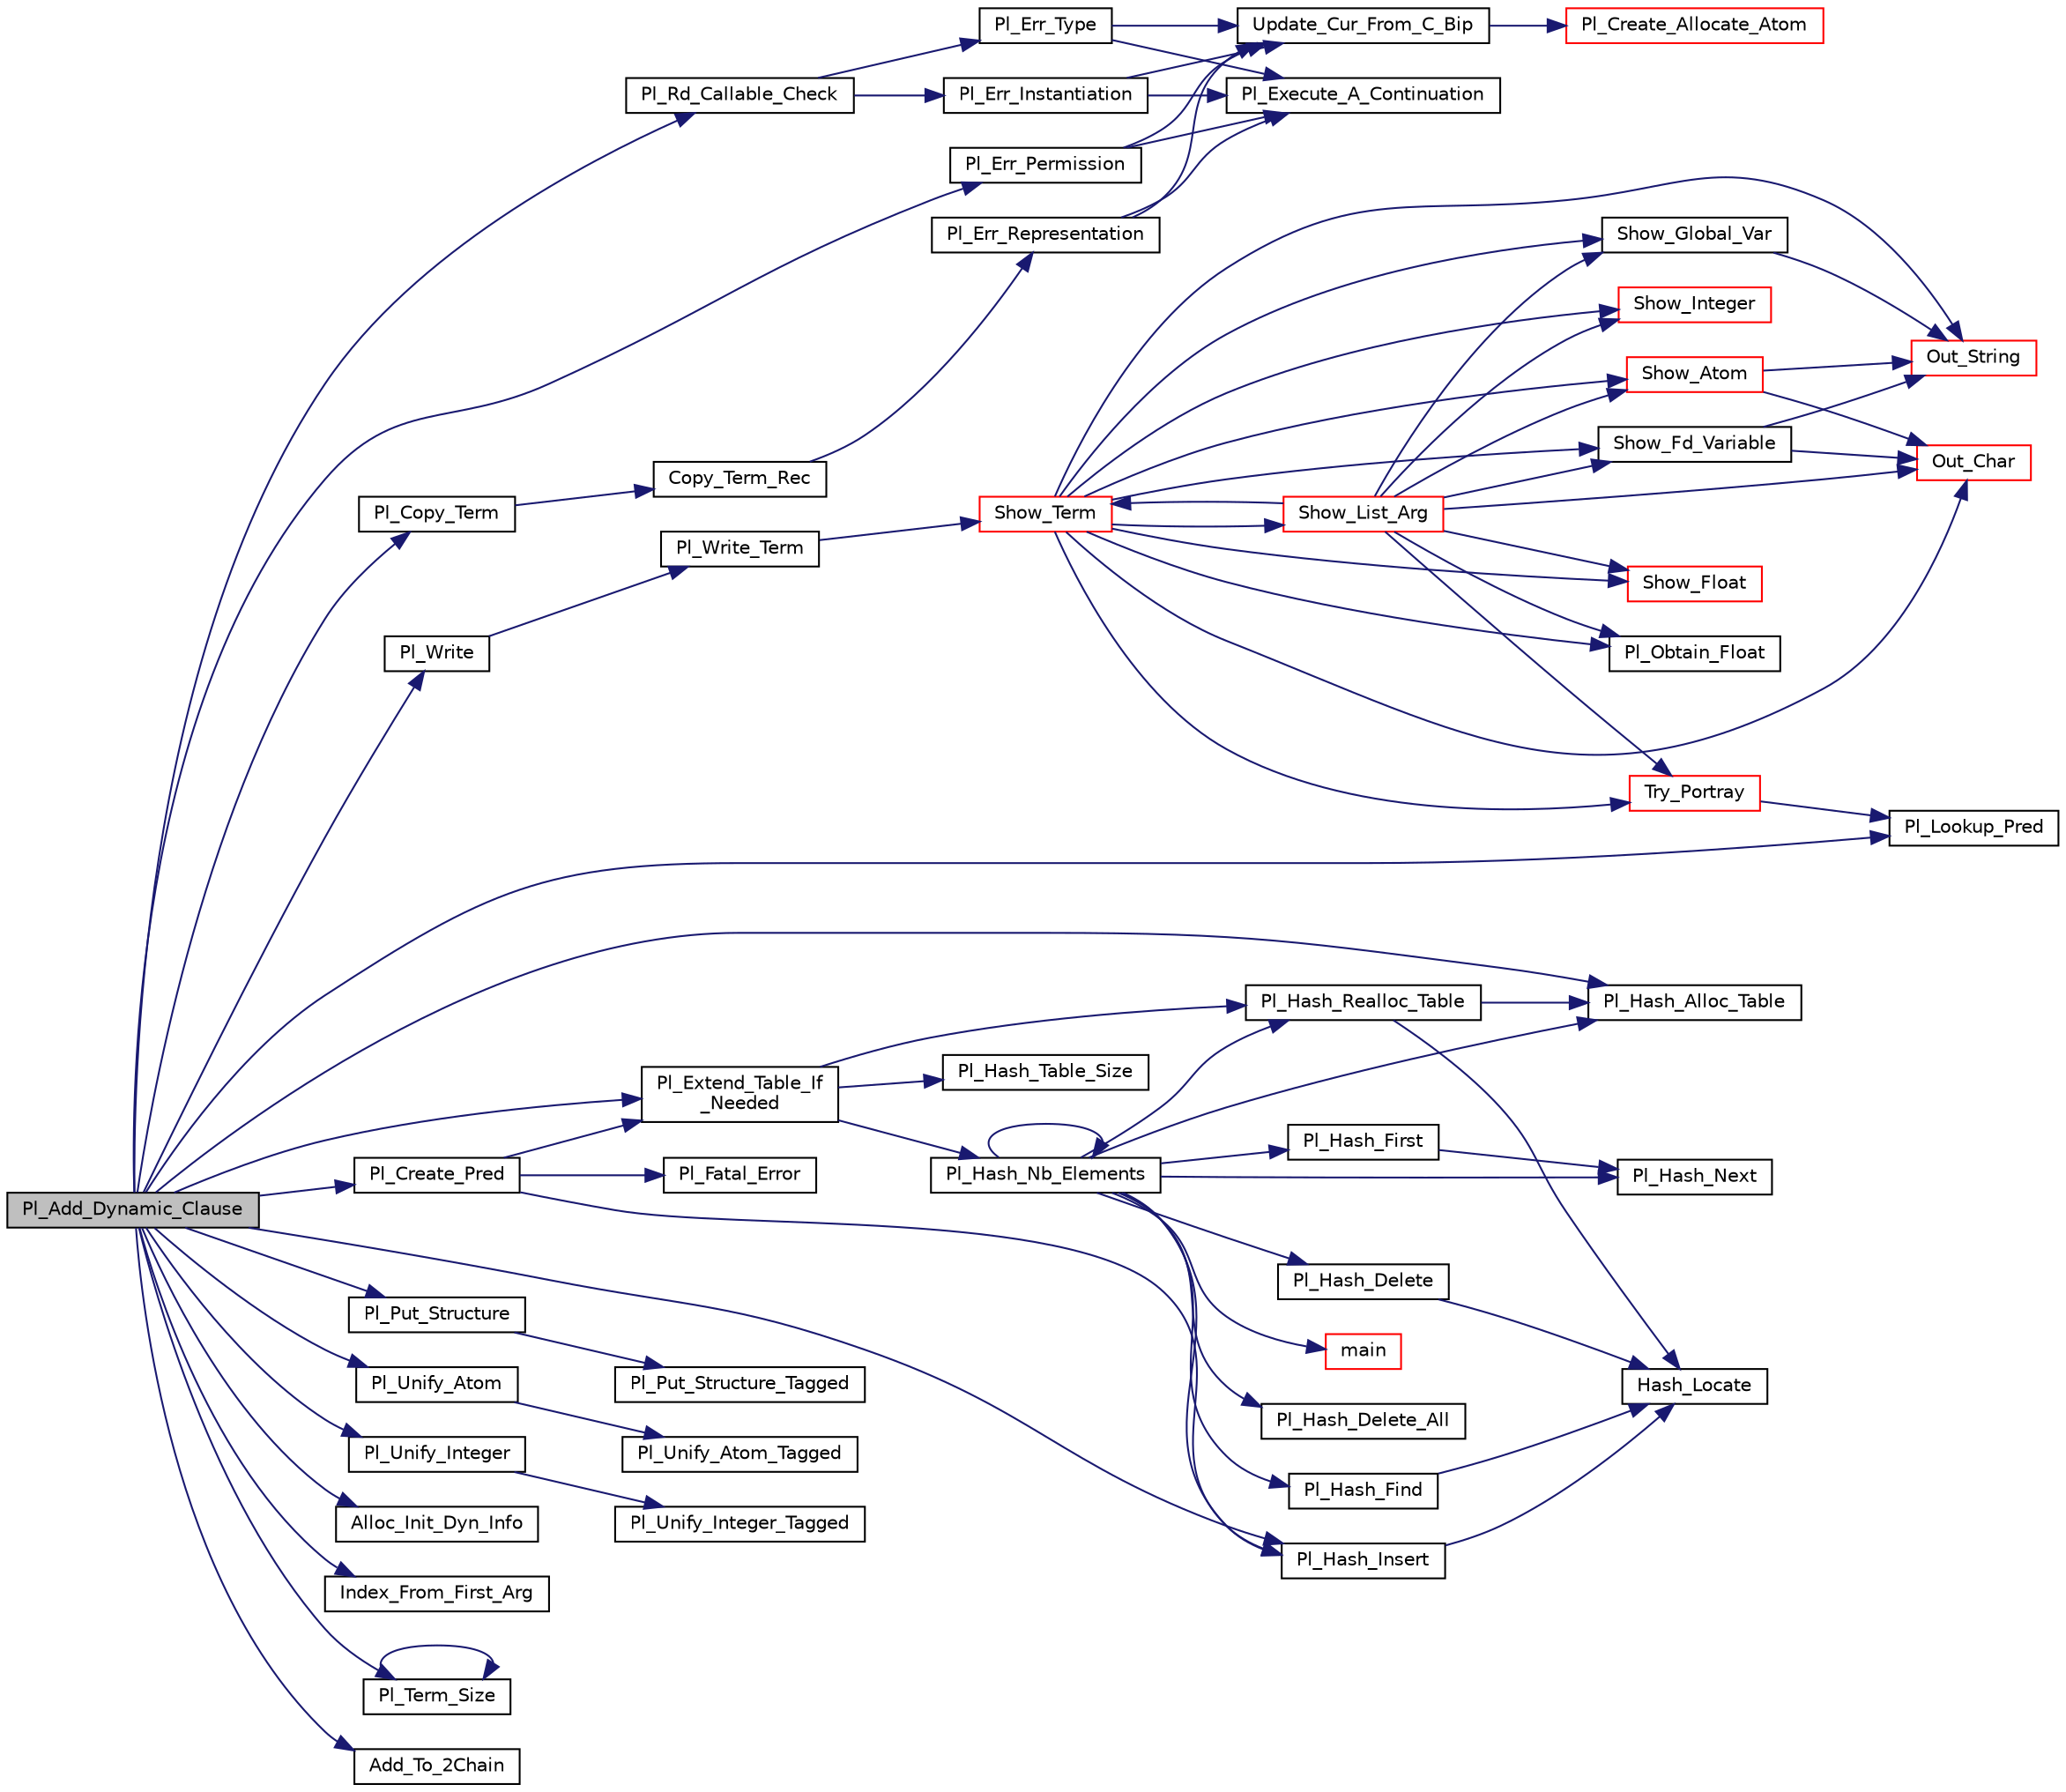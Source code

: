 digraph "Pl_Add_Dynamic_Clause"
{
  edge [fontname="Helvetica",fontsize="10",labelfontname="Helvetica",labelfontsize="10"];
  node [fontname="Helvetica",fontsize="10",shape=record];
  rankdir="LR";
  Node1 [label="Pl_Add_Dynamic_Clause",height=0.2,width=0.4,color="black", fillcolor="grey75", style="filled", fontcolor="black"];
  Node1 -> Node2 [color="midnightblue",fontsize="10",style="solid",fontname="Helvetica"];
  Node2 [label="Pl_Rd_Callable_Check",height=0.2,width=0.4,color="black", fillcolor="white", style="filled",URL="$c__supp_8c.html#a3c498e5d4df7e7f9c014131a40f63d22"];
  Node2 -> Node3 [color="midnightblue",fontsize="10",style="solid",fontname="Helvetica"];
  Node3 [label="Pl_Err_Instantiation",height=0.2,width=0.4,color="black", fillcolor="white", style="filled",URL="$error__supp_8c.html#a17057fc5577da70316e8f62fca4743f7"];
  Node3 -> Node4 [color="midnightblue",fontsize="10",style="solid",fontname="Helvetica"];
  Node4 [label="Update_Cur_From_C_Bip",height=0.2,width=0.4,color="black", fillcolor="white", style="filled",URL="$error__supp_8c.html#aef1341aeb3ceb943d8e9d7d6f77b0582"];
  Node4 -> Node5 [color="midnightblue",fontsize="10",style="solid",fontname="Helvetica"];
  Node5 [label="Pl_Create_Allocate_Atom",height=0.2,width=0.4,color="red", fillcolor="white", style="filled",URL="$atom_8c.html#a76a3983dda97458000ed903b9bc94f6c"];
  Node3 -> Node6 [color="midnightblue",fontsize="10",style="solid",fontname="Helvetica"];
  Node6 [label="Pl_Execute_A_Continuation",height=0.2,width=0.4,color="black", fillcolor="white", style="filled",URL="$engine_8c.html#ae0fcb6df66410fd57c52a0ba16527642"];
  Node2 -> Node7 [color="midnightblue",fontsize="10",style="solid",fontname="Helvetica"];
  Node7 [label="Pl_Err_Type",height=0.2,width=0.4,color="black", fillcolor="white", style="filled",URL="$error__supp_8c.html#a88375a38b23326055e59e455c25f982e"];
  Node7 -> Node4 [color="midnightblue",fontsize="10",style="solid",fontname="Helvetica"];
  Node7 -> Node6 [color="midnightblue",fontsize="10",style="solid",fontname="Helvetica"];
  Node1 -> Node8 [color="midnightblue",fontsize="10",style="solid",fontname="Helvetica"];
  Node8 [label="Pl_Write",height=0.2,width=0.4,color="black", fillcolor="white", style="filled",URL="$write__supp_8c.html#ace6cd4598aa03b6d68257ad0a320085d"];
  Node8 -> Node9 [color="midnightblue",fontsize="10",style="solid",fontname="Helvetica"];
  Node9 [label="Pl_Write_Term",height=0.2,width=0.4,color="black", fillcolor="white", style="filled",URL="$write__supp_8c.html#a1665efcf8ccd82af7a057fe0c39b87fc"];
  Node9 -> Node10 [color="midnightblue",fontsize="10",style="solid",fontname="Helvetica"];
  Node10 [label="Show_Term",height=0.2,width=0.4,color="red", fillcolor="white", style="filled",URL="$write__supp_8c.html#a3bf50747586d61c7ad0cb5b3f661303c"];
  Node10 -> Node11 [color="midnightblue",fontsize="10",style="solid",fontname="Helvetica"];
  Node11 [label="Show_Atom",height=0.2,width=0.4,color="red", fillcolor="white", style="filled",URL="$write__supp_8c.html#ab9528524a1da895e0a90a3cff8fc8034"];
  Node11 -> Node12 [color="midnightblue",fontsize="10",style="solid",fontname="Helvetica"];
  Node12 [label="Out_Char",height=0.2,width=0.4,color="red", fillcolor="white", style="filled",URL="$write__supp_8c.html#a0716e3969018be737068cbe8bb31c568"];
  Node11 -> Node13 [color="midnightblue",fontsize="10",style="solid",fontname="Helvetica"];
  Node13 [label="Out_String",height=0.2,width=0.4,color="red", fillcolor="white", style="filled",URL="$write__supp_8c.html#acc0f38c1b4b543509fa3dc2161a754d5"];
  Node10 -> Node14 [color="midnightblue",fontsize="10",style="solid",fontname="Helvetica"];
  Node14 [label="Try_Portray",height=0.2,width=0.4,color="red", fillcolor="white", style="filled",URL="$write__supp_8c.html#a6187d629a477d9d5e0315251075d4af1"];
  Node14 -> Node15 [color="midnightblue",fontsize="10",style="solid",fontname="Helvetica"];
  Node15 [label="Pl_Lookup_Pred",height=0.2,width=0.4,color="black", fillcolor="white", style="filled",URL="$pred_8c.html#aa8ebf08b93ec7e4bde2c544c70ba4c39"];
  Node10 -> Node16 [color="midnightblue",fontsize="10",style="solid",fontname="Helvetica"];
  Node16 [label="Show_Global_Var",height=0.2,width=0.4,color="black", fillcolor="white", style="filled",URL="$write__supp_8c.html#ac48377a9d64f9753ed969df040cc3d35"];
  Node16 -> Node13 [color="midnightblue",fontsize="10",style="solid",fontname="Helvetica"];
  Node10 -> Node17 [color="midnightblue",fontsize="10",style="solid",fontname="Helvetica"];
  Node17 [label="Show_Fd_Variable",height=0.2,width=0.4,color="black", fillcolor="white", style="filled",URL="$write__supp_8c.html#aa4bd3724ca8f20102308c707395e0334"];
  Node17 -> Node13 [color="midnightblue",fontsize="10",style="solid",fontname="Helvetica"];
  Node17 -> Node12 [color="midnightblue",fontsize="10",style="solid",fontname="Helvetica"];
  Node10 -> Node18 [color="midnightblue",fontsize="10",style="solid",fontname="Helvetica"];
  Node18 [label="Show_Integer",height=0.2,width=0.4,color="red", fillcolor="white", style="filled",URL="$write__supp_8c.html#acf4a5c3b7e3e9ca93a7746ce2b6ed148"];
  Node10 -> Node19 [color="midnightblue",fontsize="10",style="solid",fontname="Helvetica"];
  Node19 [label="Show_Float",height=0.2,width=0.4,color="red", fillcolor="white", style="filled",URL="$write__supp_8c.html#a481418dab2dbb815a7d7f82e65ce2d4f"];
  Node10 -> Node20 [color="midnightblue",fontsize="10",style="solid",fontname="Helvetica"];
  Node20 [label="Pl_Obtain_Float",height=0.2,width=0.4,color="black", fillcolor="white", style="filled",URL="$wam__inst_8c.html#abe61f0e18fbf38ab873ac2754c9498ce"];
  Node10 -> Node13 [color="midnightblue",fontsize="10",style="solid",fontname="Helvetica"];
  Node10 -> Node12 [color="midnightblue",fontsize="10",style="solid",fontname="Helvetica"];
  Node10 -> Node21 [color="midnightblue",fontsize="10",style="solid",fontname="Helvetica"];
  Node21 [label="Show_List_Arg",height=0.2,width=0.4,color="red", fillcolor="white", style="filled",URL="$write__supp_8c.html#a6edee9acb531f74d73c3f0799cefe7ba"];
  Node21 -> Node10 [color="midnightblue",fontsize="10",style="solid",fontname="Helvetica"];
  Node21 -> Node16 [color="midnightblue",fontsize="10",style="solid",fontname="Helvetica"];
  Node21 -> Node14 [color="midnightblue",fontsize="10",style="solid",fontname="Helvetica"];
  Node21 -> Node11 [color="midnightblue",fontsize="10",style="solid",fontname="Helvetica"];
  Node21 -> Node17 [color="midnightblue",fontsize="10",style="solid",fontname="Helvetica"];
  Node21 -> Node18 [color="midnightblue",fontsize="10",style="solid",fontname="Helvetica"];
  Node21 -> Node19 [color="midnightblue",fontsize="10",style="solid",fontname="Helvetica"];
  Node21 -> Node20 [color="midnightblue",fontsize="10",style="solid",fontname="Helvetica"];
  Node21 -> Node12 [color="midnightblue",fontsize="10",style="solid",fontname="Helvetica"];
  Node1 -> Node15 [color="midnightblue",fontsize="10",style="solid",fontname="Helvetica"];
  Node1 -> Node22 [color="midnightblue",fontsize="10",style="solid",fontname="Helvetica"];
  Node22 [label="Pl_Create_Pred",height=0.2,width=0.4,color="black", fillcolor="white", style="filled",URL="$pred_8c.html#a43f9afc5dcfc6f9c1f8205024c2be46a"];
  Node22 -> Node23 [color="midnightblue",fontsize="10",style="solid",fontname="Helvetica"];
  Node23 [label="Pl_Extend_Table_If\l_Needed",height=0.2,width=0.4,color="black", fillcolor="white", style="filled",URL="$misc_8c.html#a623a56eb127eb18ff99bc4737ebc100b"];
  Node23 -> Node24 [color="midnightblue",fontsize="10",style="solid",fontname="Helvetica"];
  Node24 [label="Pl_Hash_Table_Size",height=0.2,width=0.4,color="black", fillcolor="white", style="filled",URL="$hash_8c.html#a45b42ea1dd409db6c47fcffdfd91f7dd"];
  Node23 -> Node25 [color="midnightblue",fontsize="10",style="solid",fontname="Helvetica"];
  Node25 [label="Pl_Hash_Nb_Elements",height=0.2,width=0.4,color="black", fillcolor="white", style="filled",URL="$hash_8c.html#a8c963a8a2962687a4f80a908981d3b9a"];
  Node25 -> Node26 [color="midnightblue",fontsize="10",style="solid",fontname="Helvetica"];
  Node26 [label="main",height=0.2,width=0.4,color="red", fillcolor="white", style="filled",URL="$cpp__headers_8c.html#a0ddf1224851353fc92bfbff6f499fa97"];
  Node25 -> Node27 [color="midnightblue",fontsize="10",style="solid",fontname="Helvetica"];
  Node27 [label="Pl_Hash_Alloc_Table",height=0.2,width=0.4,color="black", fillcolor="white", style="filled",URL="$hash_8c.html#aa2aa8948c25312cf1e00f3481ee782ee"];
  Node25 -> Node28 [color="midnightblue",fontsize="10",style="solid",fontname="Helvetica"];
  Node28 [label="Pl_Hash_Insert",height=0.2,width=0.4,color="black", fillcolor="white", style="filled",URL="$hash_8c.html#a4bd4cb026be9bb68e99fb14a6af20962"];
  Node28 -> Node29 [color="midnightblue",fontsize="10",style="solid",fontname="Helvetica"];
  Node29 [label="Hash_Locate",height=0.2,width=0.4,color="black", fillcolor="white", style="filled",URL="$hash_8c.html#a12948099c13cb849ed3575849492ac33"];
  Node25 -> Node30 [color="midnightblue",fontsize="10",style="solid",fontname="Helvetica"];
  Node30 [label="Pl_Hash_Find",height=0.2,width=0.4,color="black", fillcolor="white", style="filled",URL="$hash_8c.html#aec674b585bde3301a8a850dd742cc243"];
  Node30 -> Node29 [color="midnightblue",fontsize="10",style="solid",fontname="Helvetica"];
  Node25 -> Node31 [color="midnightblue",fontsize="10",style="solid",fontname="Helvetica"];
  Node31 [label="Pl_Hash_Delete",height=0.2,width=0.4,color="black", fillcolor="white", style="filled",URL="$hash_8c.html#aba073a491f0937450a3681a01f6d07a7"];
  Node31 -> Node29 [color="midnightblue",fontsize="10",style="solid",fontname="Helvetica"];
  Node25 -> Node32 [color="midnightblue",fontsize="10",style="solid",fontname="Helvetica"];
  Node32 [label="Pl_Hash_Delete_All",height=0.2,width=0.4,color="black", fillcolor="white", style="filled",URL="$hash_8c.html#adfc76689371b526e677e1209382df2c9"];
  Node25 -> Node33 [color="midnightblue",fontsize="10",style="solid",fontname="Helvetica"];
  Node33 [label="Pl_Hash_First",height=0.2,width=0.4,color="black", fillcolor="white", style="filled",URL="$hash_8c.html#a46cf8c018eb50003019707368304f1af"];
  Node33 -> Node34 [color="midnightblue",fontsize="10",style="solid",fontname="Helvetica"];
  Node34 [label="Pl_Hash_Next",height=0.2,width=0.4,color="black", fillcolor="white", style="filled",URL="$hash_8c.html#adeeceb6b4217091511912cadfb332a06"];
  Node25 -> Node34 [color="midnightblue",fontsize="10",style="solid",fontname="Helvetica"];
  Node25 -> Node25 [color="midnightblue",fontsize="10",style="solid",fontname="Helvetica"];
  Node25 -> Node35 [color="midnightblue",fontsize="10",style="solid",fontname="Helvetica"];
  Node35 [label="Pl_Hash_Realloc_Table",height=0.2,width=0.4,color="black", fillcolor="white", style="filled",URL="$hash_8c.html#a086befd3e5d6b35e1b44bfec753f78c9"];
  Node35 -> Node27 [color="midnightblue",fontsize="10",style="solid",fontname="Helvetica"];
  Node35 -> Node29 [color="midnightblue",fontsize="10",style="solid",fontname="Helvetica"];
  Node23 -> Node35 [color="midnightblue",fontsize="10",style="solid",fontname="Helvetica"];
  Node22 -> Node28 [color="midnightblue",fontsize="10",style="solid",fontname="Helvetica"];
  Node22 -> Node36 [color="midnightblue",fontsize="10",style="solid",fontname="Helvetica"];
  Node36 [label="Pl_Fatal_Error",height=0.2,width=0.4,color="black", fillcolor="white", style="filled",URL="$misc_8c.html#a190fea7904d7245d4fdc5e9404a07907"];
  Node1 -> Node37 [color="midnightblue",fontsize="10",style="solid",fontname="Helvetica"];
  Node37 [label="Pl_Put_Structure",height=0.2,width=0.4,color="black", fillcolor="white", style="filled",URL="$wam__inst_8c.html#aa32a139dbb5d14b79b3655b5ad06502e"];
  Node37 -> Node38 [color="midnightblue",fontsize="10",style="solid",fontname="Helvetica"];
  Node38 [label="Pl_Put_Structure_Tagged",height=0.2,width=0.4,color="black", fillcolor="white", style="filled",URL="$wam__inst_8c.html#a0979a8e2cad3f397d84bfea3ee5dfb0c"];
  Node1 -> Node39 [color="midnightblue",fontsize="10",style="solid",fontname="Helvetica"];
  Node39 [label="Pl_Unify_Atom",height=0.2,width=0.4,color="black", fillcolor="white", style="filled",URL="$wam__inst_8c.html#a9d87a5b4acfffab877517842b1fa4055"];
  Node39 -> Node40 [color="midnightblue",fontsize="10",style="solid",fontname="Helvetica"];
  Node40 [label="Pl_Unify_Atom_Tagged",height=0.2,width=0.4,color="black", fillcolor="white", style="filled",URL="$wam__inst_8c.html#a656e0931247533aa8d30c3e0398513fe"];
  Node1 -> Node41 [color="midnightblue",fontsize="10",style="solid",fontname="Helvetica"];
  Node41 [label="Pl_Unify_Integer",height=0.2,width=0.4,color="black", fillcolor="white", style="filled",URL="$wam__inst_8c.html#a6ec65d8b59b5c6b865ad0e4f1b23b73e"];
  Node41 -> Node42 [color="midnightblue",fontsize="10",style="solid",fontname="Helvetica"];
  Node42 [label="Pl_Unify_Integer_Tagged",height=0.2,width=0.4,color="black", fillcolor="white", style="filled",URL="$wam__inst_8c.html#a3be80b778e2bf523f0d512323c9f3125"];
  Node1 -> Node43 [color="midnightblue",fontsize="10",style="solid",fontname="Helvetica"];
  Node43 [label="Pl_Err_Permission",height=0.2,width=0.4,color="black", fillcolor="white", style="filled",URL="$error__supp_8c.html#aaabb1cf3d95cae6233891669b077ab2c"];
  Node43 -> Node4 [color="midnightblue",fontsize="10",style="solid",fontname="Helvetica"];
  Node43 -> Node6 [color="midnightblue",fontsize="10",style="solid",fontname="Helvetica"];
  Node1 -> Node44 [color="midnightblue",fontsize="10",style="solid",fontname="Helvetica"];
  Node44 [label="Alloc_Init_Dyn_Info",height=0.2,width=0.4,color="black", fillcolor="white", style="filled",URL="$dynam__supp_8c.html#acc90aa813dec0f291c7d908070f210a6"];
  Node1 -> Node45 [color="midnightblue",fontsize="10",style="solid",fontname="Helvetica"];
  Node45 [label="Index_From_First_Arg",height=0.2,width=0.4,color="black", fillcolor="white", style="filled",URL="$dynam__supp_8c.html#a1fe591a9dfadbabfcd8572598baebf18"];
  Node1 -> Node46 [color="midnightblue",fontsize="10",style="solid",fontname="Helvetica"];
  Node46 [label="Pl_Term_Size",height=0.2,width=0.4,color="black", fillcolor="white", style="filled",URL="$term__supp_8c.html#ae70785863b266cb99b12cf7d3f8bef3c"];
  Node46 -> Node46 [color="midnightblue",fontsize="10",style="solid",fontname="Helvetica"];
  Node1 -> Node47 [color="midnightblue",fontsize="10",style="solid",fontname="Helvetica"];
  Node47 [label="Add_To_2Chain",height=0.2,width=0.4,color="black", fillcolor="white", style="filled",URL="$dynam__supp_8c.html#a66d1570f9aa543b43faa4c696fe04729"];
  Node1 -> Node48 [color="midnightblue",fontsize="10",style="solid",fontname="Helvetica"];
  Node48 [label="Pl_Copy_Term",height=0.2,width=0.4,color="black", fillcolor="white", style="filled",URL="$term__supp_8c.html#a2e23bd69c7ef95fb9d0dd77b7fe4ee6a"];
  Node48 -> Node49 [color="midnightblue",fontsize="10",style="solid",fontname="Helvetica"];
  Node49 [label="Copy_Term_Rec",height=0.2,width=0.4,color="black", fillcolor="white", style="filled",URL="$term__supp_8c.html#a398db9c03b02121202ae0d169f5530e0"];
  Node49 -> Node50 [color="midnightblue",fontsize="10",style="solid",fontname="Helvetica"];
  Node50 [label="Pl_Err_Representation",height=0.2,width=0.4,color="black", fillcolor="white", style="filled",URL="$error__supp_8c.html#a63aa2b2bc9fdc48a57b03ce667140ac9"];
  Node50 -> Node4 [color="midnightblue",fontsize="10",style="solid",fontname="Helvetica"];
  Node50 -> Node6 [color="midnightblue",fontsize="10",style="solid",fontname="Helvetica"];
  Node1 -> Node27 [color="midnightblue",fontsize="10",style="solid",fontname="Helvetica"];
  Node1 -> Node23 [color="midnightblue",fontsize="10",style="solid",fontname="Helvetica"];
  Node1 -> Node28 [color="midnightblue",fontsize="10",style="solid",fontname="Helvetica"];
}
